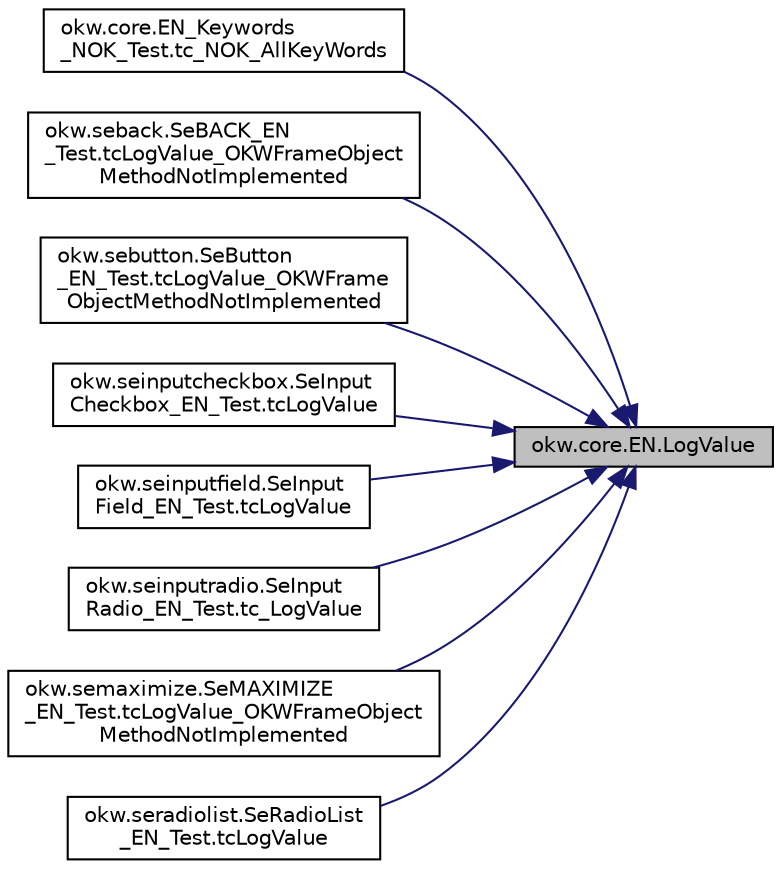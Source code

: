 digraph "okw.core.EN.LogValue"
{
 // INTERACTIVE_SVG=YES
 // LATEX_PDF_SIZE
  edge [fontname="Helvetica",fontsize="10",labelfontname="Helvetica",labelfontsize="10"];
  node [fontname="Helvetica",fontsize="10",shape=record];
  rankdir="RL";
  Node1169 [label="okw.core.EN.LogValue",height=0.2,width=0.4,color="black", fillcolor="grey75", style="filled", fontcolor="black",tooltip="Dokumentiert den Standartwert eines Objekts."];
  Node1169 -> Node1170 [dir="back",color="midnightblue",fontsize="10",style="solid",fontname="Helvetica"];
  Node1170 [label="okw.core.EN_Keywords\l_NOK_Test.tc_NOK_AllKeyWords",height=0.2,width=0.4,color="black", fillcolor="white", style="filled",URL="$classokw_1_1core_1_1_e_n___keywords___n_o_k___test.html#a81a960a2341dfb0e27da7871291c84dc",tooltip="Prüft methoden aufruf für einen einfachen Click."];
  Node1169 -> Node1171 [dir="back",color="midnightblue",fontsize="10",style="solid",fontname="Helvetica"];
  Node1171 [label="okw.seback.SeBACK_EN\l_Test.tcLogValue_OKWFrameObject\lMethodNotImplemented",height=0.2,width=0.4,color="black", fillcolor="white", style="filled",URL="$classokw_1_1seback_1_1_se_b_a_c_k___e_n___test.html#a68c0a5dcc1e03342abbc62c348d8c5d0",tooltip="Testet das Schlüsselwort LogTooltip( FN, Val ) eines SeBACK Prüfen."];
  Node1169 -> Node1172 [dir="back",color="midnightblue",fontsize="10",style="solid",fontname="Helvetica"];
  Node1172 [label="okw.sebutton.SeButton\l_EN_Test.tcLogValue_OKWFrame\lObjectMethodNotImplemented",height=0.2,width=0.4,color="black", fillcolor="white", style="filled",URL="$classokw_1_1sebutton_1_1_se_button___e_n___test.html#a3d6cd146241b650fbfe5f6bf76ccf43d",tooltip="Test des Schlüsselwortes LogTooltip für den GUI-Adapter SeButton."];
  Node1169 -> Node1173 [dir="back",color="midnightblue",fontsize="10",style="solid",fontname="Helvetica"];
  Node1173 [label="okw.seinputcheckbox.SeInput\lCheckbox_EN_Test.tcLogValue",height=0.2,width=0.4,color="black", fillcolor="white", style="filled",URL="$classokw_1_1seinputcheckbox_1_1_se_input_checkbox___e_n___test.html#a58b1e52b06d2b4f70001496d1993aaf0",tooltip="Speichert ob ein vorhandenes objekt existiert."];
  Node1169 -> Node1174 [dir="back",color="midnightblue",fontsize="10",style="solid",fontname="Helvetica"];
  Node1174 [label="okw.seinputfield.SeInput\lField_EN_Test.tcLogValue",height=0.2,width=0.4,color="black", fillcolor="white", style="filled",URL="$classokw_1_1seinputfield_1_1_se_input_field___e_n___test.html#a259d5579b97c17edc221704ddcb349af",tooltip="Teste das Schlüsselwort LogValue( FN ) eines SeInputText Prüfen."];
  Node1169 -> Node1175 [dir="back",color="midnightblue",fontsize="10",style="solid",fontname="Helvetica"];
  Node1175 [label="okw.seinputradio.SeInput\lRadio_EN_Test.tc_LogValue",height=0.2,width=0.4,color="black", fillcolor="white", style="filled",URL="$classokw_1_1seinputradio_1_1_se_input_radio___e_n___test.html#aaae5b3c914a61fbf7e10692457040432",tooltip="Test des Schlüsselwortes LogTooltip für den GUI-Adapter SeInputRadio."];
  Node1169 -> Node1176 [dir="back",color="midnightblue",fontsize="10",style="solid",fontname="Helvetica"];
  Node1176 [label="okw.semaximize.SeMAXIMIZE\l_EN_Test.tcLogValue_OKWFrameObject\lMethodNotImplemented",height=0.2,width=0.4,color="black", fillcolor="white", style="filled",URL="$classokw_1_1semaximize_1_1_se_m_a_x_i_m_i_z_e___e_n___test.html#a56e10c6064f77f7047e24a0e978396a2",tooltip="Testet das Schlüsselwort LogTooltip( FN, Val ) eines SeMAXIMIZE Prüfen."];
  Node1169 -> Node1177 [dir="back",color="midnightblue",fontsize="10",style="solid",fontname="Helvetica"];
  Node1177 [label="okw.seradiolist.SeRadioList\l_EN_Test.tcLogValue",height=0.2,width=0.4,color="black", fillcolor="white", style="filled",URL="$classokw_1_1seradiolist_1_1_se_radio_list___e_n___test.html#ae9bccfd107e9c5a70580248944c8161d",tooltip="Prüft die Methode SeRadioList.LogValue."];
}

